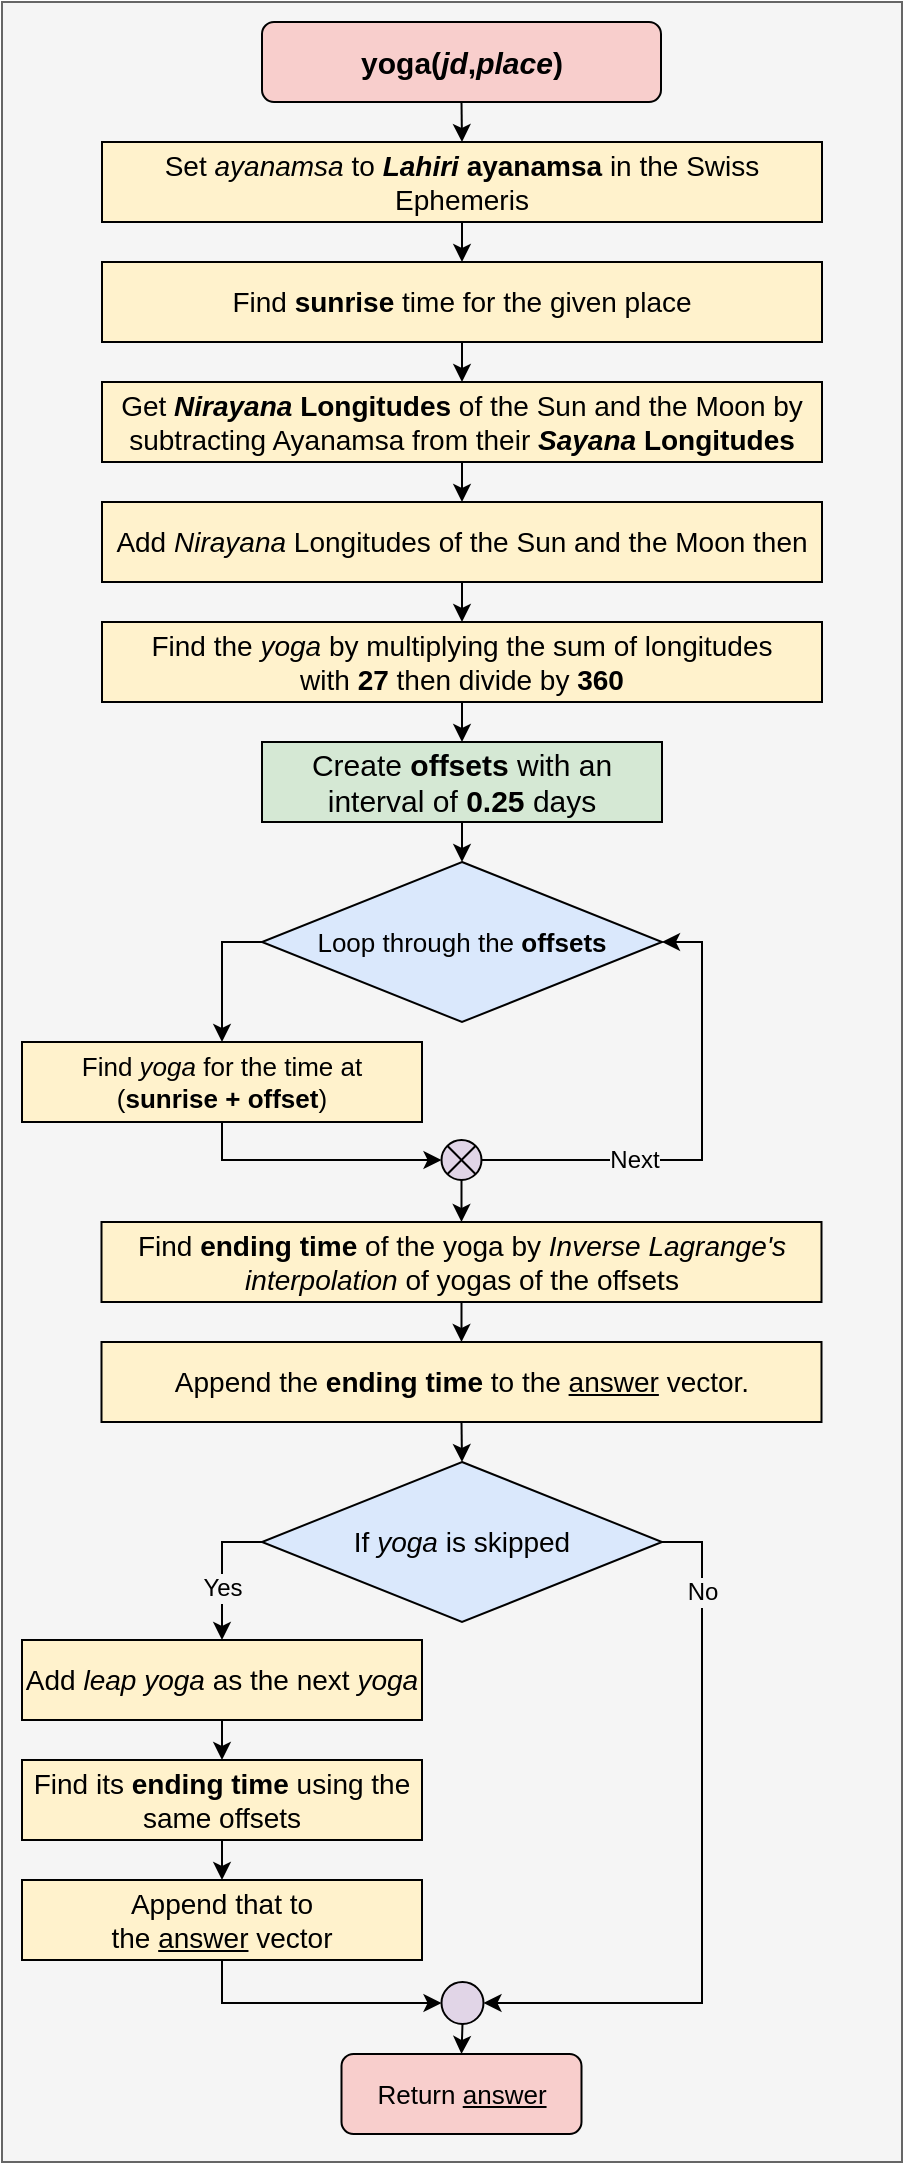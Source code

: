 <mxfile version="20.3.0" type="device"><diagram id="wzckcX343LH9wjDl5wWC" name="Page-1"><mxGraphModel dx="2234" dy="1314" grid="1" gridSize="10" guides="1" tooltips="1" connect="1" arrows="1" fold="1" page="1" pageScale="1" pageWidth="850" pageHeight="1100" math="0" shadow="0"><root><mxCell id="0"/><mxCell id="1" parent="0"/><mxCell id="MkHTtLa7dbkLJHWur8w3-1" value="" style="rounded=0;whiteSpace=wrap;html=1;fontSize=12;strokeColor=#666666;fillColor=#f5f5f5;fontColor=#333333;" vertex="1" parent="1"><mxGeometry x="200" y="10" width="450" height="1080" as="geometry"/></mxCell><mxCell id="MkHTtLa7dbkLJHWur8w3-2" value="&lt;font style=&quot;font-size: 15px;&quot;&gt;&lt;b&gt;yoga(&lt;/b&gt;&lt;i style=&quot;font-weight: bold;&quot;&gt;jd&lt;/i&gt;&lt;b&gt;,&lt;/b&gt;&lt;i style=&quot;font-weight: bold;&quot;&gt;place&lt;/i&gt;&lt;b&gt;)&lt;/b&gt;&lt;/font&gt;" style="rounded=1;whiteSpace=wrap;html=1;fillColor=#f8cecc;strokeColor=default;" vertex="1" parent="1"><mxGeometry x="330" y="20" width="199.5" height="40" as="geometry"/></mxCell><mxCell id="MkHTtLa7dbkLJHWur8w3-3" value="&lt;span style=&quot;font-size: 14px;&quot;&gt;Set&amp;nbsp;&lt;/span&gt;&lt;i style=&quot;font-size: 14px;&quot;&gt;ayanamsa&amp;nbsp;&lt;/i&gt;&lt;span style=&quot;font-size: 14px;&quot;&gt;to&lt;/span&gt;&lt;b style=&quot;font-size: 14px;&quot;&gt;&amp;nbsp;&lt;i&gt;Lahiri&lt;/i&gt;&amp;nbsp;ayanamsa&amp;nbsp;&lt;/b&gt;&lt;span style=&quot;font-size: 14px;&quot;&gt;in the Swiss Ephemeris&lt;/span&gt;" style="rounded=0;whiteSpace=wrap;html=1;fillColor=#fff2cc;strokeColor=default;" vertex="1" parent="1"><mxGeometry x="250" y="80" width="360" height="40" as="geometry"/></mxCell><mxCell id="MkHTtLa7dbkLJHWur8w3-4" value="&lt;span style=&quot;font-size: 14px;&quot;&gt;Find&amp;nbsp;&lt;/span&gt;&lt;b style=&quot;font-size: 14px;&quot;&gt;sunrise&amp;nbsp;&lt;/b&gt;&lt;span style=&quot;font-size: 14px;&quot;&gt;time for the given place&lt;/span&gt;" style="rounded=0;whiteSpace=wrap;html=1;fillColor=#fff2cc;strokeColor=default;" vertex="1" parent="1"><mxGeometry x="250" y="140" width="360" height="40" as="geometry"/></mxCell><mxCell id="MkHTtLa7dbkLJHWur8w3-5" value="&lt;span style=&quot;font-size: 14px;&quot;&gt;Get&amp;nbsp;&lt;/span&gt;&lt;b style=&quot;font-size: 14px;&quot;&gt;&lt;i&gt;Nirayana&amp;nbsp;&lt;/i&gt;Longitudes&amp;nbsp;&lt;/b&gt;&lt;span style=&quot;font-size: 14px;&quot;&gt;of the Sun and the Moon&amp;nbsp;by subtracting Ayanamsa from their&amp;nbsp;&lt;/span&gt;&lt;b style=&quot;font-size: 14px;&quot;&gt;&lt;i&gt;Sayana&lt;/i&gt;&amp;nbsp;Longitudes&lt;/b&gt;" style="rounded=0;whiteSpace=wrap;html=1;fillColor=#fff2cc;strokeColor=default;" vertex="1" parent="1"><mxGeometry x="250" y="200" width="360" height="40" as="geometry"/></mxCell><mxCell id="MkHTtLa7dbkLJHWur8w3-6" value="&lt;span style=&quot;font-size: 14px;&quot;&gt;Add&amp;nbsp;&lt;/span&gt;&lt;i style=&quot;font-size: 14px;&quot;&gt;Nirayana&amp;nbsp;&lt;/i&gt;&lt;span style=&quot;font-size: 14px;&quot;&gt;Longitudes of the Sun and the Moon then&lt;/span&gt;" style="rounded=0;whiteSpace=wrap;html=1;fillColor=#fff2cc;strokeColor=default;" vertex="1" parent="1"><mxGeometry x="250" y="260" width="360" height="40" as="geometry"/></mxCell><mxCell id="MkHTtLa7dbkLJHWur8w3-7" value="&lt;span style=&quot;font-size: 15px;&quot;&gt;Create&amp;nbsp;&lt;/span&gt;&lt;b style=&quot;font-size: 15px;&quot;&gt;offsets&lt;/b&gt;&lt;span style=&quot;font-size: 15px;&quot;&gt;&amp;nbsp;with an interval of&amp;nbsp;&lt;/span&gt;&lt;b style=&quot;font-size: 15px;&quot;&gt;0.25&amp;nbsp;&lt;/b&gt;&lt;span style=&quot;font-size: 15px;&quot;&gt;days&lt;/span&gt;" style="rounded=0;whiteSpace=wrap;html=1;fillColor=#d5e8d4;strokeColor=default;" vertex="1" parent="1"><mxGeometry x="330" y="380" width="200" height="40" as="geometry"/></mxCell><mxCell id="MkHTtLa7dbkLJHWur8w3-8" value="&lt;span style=&quot;font-size: 13px;&quot;&gt;Loop through the&amp;nbsp;&lt;/span&gt;&lt;b style=&quot;font-size: 13px;&quot;&gt;offsets&lt;/b&gt;" style="rhombus;whiteSpace=wrap;html=1;fillColor=#dae8fc;strokeColor=default;" vertex="1" parent="1"><mxGeometry x="330" y="440" width="200" height="80" as="geometry"/></mxCell><mxCell id="MkHTtLa7dbkLJHWur8w3-9" value="&lt;span style=&quot;font-size: 13px;&quot;&gt;Find&amp;nbsp;&lt;/span&gt;&lt;i style=&quot;font-size: 13px;&quot;&gt;yoga&lt;/i&gt;&lt;span style=&quot;font-size: 13px;&quot;&gt;&amp;nbsp;for the time at &lt;br&gt;(&lt;/span&gt;&lt;b style=&quot;font-size: 13px;&quot;&gt;sunrise + offset&lt;/b&gt;&lt;span style=&quot;font-size: 13px;&quot;&gt;)&lt;/span&gt;" style="rounded=0;whiteSpace=wrap;html=1;fillColor=#fff2cc;strokeColor=default;" vertex="1" parent="1"><mxGeometry x="210" y="530" width="200" height="40" as="geometry"/></mxCell><mxCell id="MkHTtLa7dbkLJHWur8w3-10" value="" style="shape=sumEllipse;perimeter=ellipsePerimeter;whiteSpace=wrap;html=1;backgroundOutline=1;fillColor=#e1d5e7;strokeColor=default;" vertex="1" parent="1"><mxGeometry x="419.75" y="579" width="20" height="20" as="geometry"/></mxCell><mxCell id="MkHTtLa7dbkLJHWur8w3-11" value="&lt;span style=&quot;font-size: 14px;&quot;&gt;Find&amp;nbsp;&lt;/span&gt;&lt;b style=&quot;font-size: 14px;&quot;&gt;ending time&lt;/b&gt;&lt;span style=&quot;font-size: 14px;&quot;&gt;&amp;nbsp;of the yoga by&amp;nbsp;&lt;/span&gt;&lt;i style=&quot;font-size: 14px;&quot;&gt;Inverse Lagrange's interpolation&amp;nbsp;&lt;/i&gt;&lt;span style=&quot;font-size: 14px;&quot;&gt;of yogas of the offsets&lt;/span&gt;" style="rounded=0;whiteSpace=wrap;html=1;fillColor=#fff2cc;strokeColor=default;" vertex="1" parent="1"><mxGeometry x="249.75" y="620" width="360" height="40" as="geometry"/></mxCell><mxCell id="MkHTtLa7dbkLJHWur8w3-12" value="&lt;font style=&quot;font-size: 14px;&quot;&gt;Append the&amp;nbsp;&lt;b&gt;ending time&lt;/b&gt;&amp;nbsp;to the&amp;nbsp;&lt;u&gt;answer&lt;/u&gt;&amp;nbsp;&lt;/font&gt;&lt;span style=&quot;font-size: 14px;&quot;&gt;vector.&lt;/span&gt;" style="rounded=0;whiteSpace=wrap;html=1;fillColor=#fff2cc;strokeColor=default;" vertex="1" parent="1"><mxGeometry x="249.75" y="680" width="360" height="40" as="geometry"/></mxCell><mxCell id="MkHTtLa7dbkLJHWur8w3-13" value="&lt;span style=&quot;font-size: 14px;&quot;&gt;If&amp;nbsp;&lt;/span&gt;&lt;i style=&quot;font-size: 14px;&quot;&gt;yoga&amp;nbsp;&lt;/i&gt;&lt;span style=&quot;font-size: 14px;&quot;&gt;is skipped&lt;/span&gt;" style="rhombus;whiteSpace=wrap;html=1;fillColor=#dae8fc;strokeColor=default;" vertex="1" parent="1"><mxGeometry x="330" y="740" width="200" height="80" as="geometry"/></mxCell><mxCell id="MkHTtLa7dbkLJHWur8w3-14" value="&lt;span style=&quot;font-size: 14px;&quot;&gt;Add&amp;nbsp;&lt;/span&gt;&lt;i style=&quot;font-size: 14px;&quot;&gt;leap yoga&amp;nbsp;&lt;/i&gt;&lt;span style=&quot;font-size: 14px;&quot;&gt;as the next&amp;nbsp;&lt;/span&gt;&lt;i style=&quot;font-size: 14px;&quot;&gt;yoga&lt;/i&gt;" style="rounded=0;whiteSpace=wrap;html=1;fillColor=#fff2cc;strokeColor=default;" vertex="1" parent="1"><mxGeometry x="210" y="829" width="200" height="40" as="geometry"/></mxCell><mxCell id="MkHTtLa7dbkLJHWur8w3-15" value="&lt;span style=&quot;font-size: 14px;&quot;&gt;Find its&amp;nbsp;&lt;/span&gt;&lt;b style=&quot;font-size: 14px;&quot;&gt;ending time&lt;/b&gt;&lt;span style=&quot;font-size: 14px;&quot;&gt;&amp;nbsp;using the same offsets&lt;/span&gt;" style="rounded=0;whiteSpace=wrap;html=1;fillColor=#fff2cc;strokeColor=default;" vertex="1" parent="1"><mxGeometry x="210" y="889" width="200" height="40" as="geometry"/></mxCell><mxCell id="MkHTtLa7dbkLJHWur8w3-16" value="&lt;span style=&quot;font-size: 14px;&quot;&gt;Append that to the&amp;nbsp;&lt;/span&gt;&lt;u style=&quot;font-size: 14px;&quot;&gt;answer&lt;/u&gt;&lt;span style=&quot;font-size: 14px;&quot;&gt;&amp;nbsp;vector&lt;/span&gt;" style="rounded=0;whiteSpace=wrap;html=1;fillColor=#fff2cc;strokeColor=default;" vertex="1" parent="1"><mxGeometry x="210" y="949" width="200" height="40" as="geometry"/></mxCell><mxCell id="MkHTtLa7dbkLJHWur8w3-17" value="&lt;font style=&quot;font-size: 13px;&quot;&gt;Return&amp;nbsp;&lt;u&gt;answer&lt;/u&gt;&lt;/font&gt;" style="rounded=1;whiteSpace=wrap;html=1;strokeColor=default;fontSize=14;fillColor=#f8cecc;" vertex="1" parent="1"><mxGeometry x="369.75" y="1036" width="120" height="40" as="geometry"/></mxCell><mxCell id="MkHTtLa7dbkLJHWur8w3-18" value="" style="ellipse;whiteSpace=wrap;html=1;aspect=fixed;fillColor=#e1d5e7;strokeColor=default;" vertex="1" parent="1"><mxGeometry x="419.75" y="1000" width="21" height="21" as="geometry"/></mxCell><mxCell id="MkHTtLa7dbkLJHWur8w3-19" value="" style="endArrow=classic;html=1;rounded=0;entryX=0.5;entryY=0;entryDx=0;entryDy=0;exitX=0.5;exitY=1;exitDx=0;exitDy=0;" edge="1" parent="1" source="MkHTtLa7dbkLJHWur8w3-2" target="MkHTtLa7dbkLJHWur8w3-3"><mxGeometry width="50" height="50" relative="1" as="geometry"><mxPoint x="220" y="340" as="sourcePoint"/><mxPoint x="270" y="290" as="targetPoint"/></mxGeometry></mxCell><mxCell id="MkHTtLa7dbkLJHWur8w3-20" value="" style="endArrow=classic;html=1;rounded=0;entryX=0.5;entryY=0;entryDx=0;entryDy=0;exitX=0.5;exitY=1;exitDx=0;exitDy=0;" edge="1" parent="1" source="MkHTtLa7dbkLJHWur8w3-3" target="MkHTtLa7dbkLJHWur8w3-4"><mxGeometry width="50" height="50" relative="1" as="geometry"><mxPoint x="220" y="330" as="sourcePoint"/><mxPoint x="270" y="280" as="targetPoint"/></mxGeometry></mxCell><mxCell id="MkHTtLa7dbkLJHWur8w3-21" value="" style="endArrow=classic;html=1;rounded=0;entryX=0.5;entryY=0;entryDx=0;entryDy=0;exitX=0.5;exitY=1;exitDx=0;exitDy=0;" edge="1" parent="1" source="MkHTtLa7dbkLJHWur8w3-4" target="MkHTtLa7dbkLJHWur8w3-5"><mxGeometry width="50" height="50" relative="1" as="geometry"><mxPoint x="220" y="330" as="sourcePoint"/><mxPoint x="270" y="280" as="targetPoint"/></mxGeometry></mxCell><mxCell id="MkHTtLa7dbkLJHWur8w3-22" value="" style="endArrow=classic;html=1;rounded=0;entryX=0.5;entryY=0;entryDx=0;entryDy=0;exitX=0.5;exitY=1;exitDx=0;exitDy=0;" edge="1" parent="1" source="MkHTtLa7dbkLJHWur8w3-5" target="MkHTtLa7dbkLJHWur8w3-6"><mxGeometry width="50" height="50" relative="1" as="geometry"><mxPoint x="220" y="330" as="sourcePoint"/><mxPoint x="270" y="280" as="targetPoint"/></mxGeometry></mxCell><mxCell id="MkHTtLa7dbkLJHWur8w3-23" value="" style="endArrow=classic;html=1;rounded=0;entryX=0.5;entryY=0;entryDx=0;entryDy=0;exitX=0.5;exitY=1;exitDx=0;exitDy=0;" edge="1" parent="1" source="MkHTtLa7dbkLJHWur8w3-7" target="MkHTtLa7dbkLJHWur8w3-8"><mxGeometry width="50" height="50" relative="1" as="geometry"><mxPoint x="220" y="390" as="sourcePoint"/><mxPoint x="270" y="340" as="targetPoint"/></mxGeometry></mxCell><mxCell id="MkHTtLa7dbkLJHWur8w3-24" value="" style="endArrow=classic;html=1;rounded=0;entryX=0.5;entryY=0;entryDx=0;entryDy=0;exitX=0;exitY=0.5;exitDx=0;exitDy=0;edgeStyle=orthogonalEdgeStyle;" edge="1" parent="1" source="MkHTtLa7dbkLJHWur8w3-8" target="MkHTtLa7dbkLJHWur8w3-9"><mxGeometry width="50" height="50" relative="1" as="geometry"><mxPoint x="220" y="390" as="sourcePoint"/><mxPoint x="270" y="340" as="targetPoint"/></mxGeometry></mxCell><mxCell id="MkHTtLa7dbkLJHWur8w3-25" value="" style="endArrow=classic;html=1;rounded=0;entryX=0;entryY=0.5;entryDx=0;entryDy=0;exitX=0.5;exitY=1;exitDx=0;exitDy=0;edgeStyle=orthogonalEdgeStyle;" edge="1" parent="1" source="MkHTtLa7dbkLJHWur8w3-9" target="MkHTtLa7dbkLJHWur8w3-10"><mxGeometry width="50" height="50" relative="1" as="geometry"><mxPoint x="220" y="390" as="sourcePoint"/><mxPoint x="270" y="340" as="targetPoint"/></mxGeometry></mxCell><mxCell id="MkHTtLa7dbkLJHWur8w3-26" value="" style="endArrow=classic;html=1;rounded=0;exitX=1;exitY=0.5;exitDx=0;exitDy=0;entryX=1;entryY=0.5;entryDx=0;entryDy=0;edgeStyle=orthogonalEdgeStyle;" edge="1" parent="1" source="MkHTtLa7dbkLJHWur8w3-10" target="MkHTtLa7dbkLJHWur8w3-8"><mxGeometry width="50" height="50" relative="1" as="geometry"><mxPoint x="220" y="390" as="sourcePoint"/><mxPoint x="270" y="340" as="targetPoint"/><Array as="points"><mxPoint x="550" y="589"/><mxPoint x="550" y="480"/></Array></mxGeometry></mxCell><mxCell id="MkHTtLa7dbkLJHWur8w3-27" value="Next" style="edgeLabel;html=1;align=center;verticalAlign=middle;resizable=0;points=[];fontSize=12;labelBackgroundColor=#F5F5F5;" vertex="1" connectable="0" parent="MkHTtLa7dbkLJHWur8w3-26"><mxGeometry x="-0.364" relative="1" as="geometry"><mxPoint as="offset"/></mxGeometry></mxCell><mxCell id="MkHTtLa7dbkLJHWur8w3-28" value="" style="endArrow=classic;html=1;rounded=0;entryX=0.5;entryY=0;entryDx=0;entryDy=0;exitX=0.5;exitY=1;exitDx=0;exitDy=0;" edge="1" parent="1" source="MkHTtLa7dbkLJHWur8w3-10" target="MkHTtLa7dbkLJHWur8w3-11"><mxGeometry width="50" height="50" relative="1" as="geometry"><mxPoint x="220" y="390" as="sourcePoint"/><mxPoint x="270" y="340" as="targetPoint"/></mxGeometry></mxCell><mxCell id="MkHTtLa7dbkLJHWur8w3-29" value="" style="endArrow=classic;html=1;rounded=0;entryX=0.5;entryY=0;entryDx=0;entryDy=0;exitX=0.5;exitY=1;exitDx=0;exitDy=0;" edge="1" parent="1" source="MkHTtLa7dbkLJHWur8w3-11" target="MkHTtLa7dbkLJHWur8w3-12"><mxGeometry width="50" height="50" relative="1" as="geometry"><mxPoint x="220" y="590" as="sourcePoint"/><mxPoint x="270" y="540" as="targetPoint"/></mxGeometry></mxCell><mxCell id="MkHTtLa7dbkLJHWur8w3-30" value="" style="endArrow=classic;html=1;rounded=0;entryX=0.5;entryY=0;entryDx=0;entryDy=0;exitX=0.5;exitY=1;exitDx=0;exitDy=0;" edge="1" parent="1" source="MkHTtLa7dbkLJHWur8w3-12" target="MkHTtLa7dbkLJHWur8w3-13"><mxGeometry width="50" height="50" relative="1" as="geometry"><mxPoint x="220" y="590" as="sourcePoint"/><mxPoint x="270" y="540" as="targetPoint"/></mxGeometry></mxCell><mxCell id="MkHTtLa7dbkLJHWur8w3-31" value="" style="endArrow=classic;html=1;rounded=0;entryX=0.5;entryY=0;entryDx=0;entryDy=0;exitX=0;exitY=0.5;exitDx=0;exitDy=0;edgeStyle=orthogonalEdgeStyle;" edge="1" parent="1" source="MkHTtLa7dbkLJHWur8w3-13" target="MkHTtLa7dbkLJHWur8w3-14"><mxGeometry width="50" height="50" relative="1" as="geometry"><mxPoint x="220" y="590" as="sourcePoint"/><mxPoint x="270" y="540" as="targetPoint"/></mxGeometry></mxCell><mxCell id="MkHTtLa7dbkLJHWur8w3-32" value="&lt;font style=&quot;font-size: 12px;&quot;&gt;Yes&lt;/font&gt;" style="edgeLabel;html=1;align=center;verticalAlign=middle;resizable=0;points=[];fontSize=12;labelBackgroundColor=#F5F5F5;" vertex="1" connectable="0" parent="MkHTtLa7dbkLJHWur8w3-31"><mxGeometry x="-0.061" relative="1" as="geometry"><mxPoint y="10" as="offset"/></mxGeometry></mxCell><mxCell id="MkHTtLa7dbkLJHWur8w3-33" value="" style="endArrow=classic;html=1;rounded=0;entryX=0.5;entryY=0;entryDx=0;entryDy=0;exitX=0.5;exitY=1;exitDx=0;exitDy=0;" edge="1" parent="1" source="MkHTtLa7dbkLJHWur8w3-14" target="MkHTtLa7dbkLJHWur8w3-15"><mxGeometry width="50" height="50" relative="1" as="geometry"><mxPoint x="220" y="890" as="sourcePoint"/><mxPoint x="270" y="840" as="targetPoint"/></mxGeometry></mxCell><mxCell id="MkHTtLa7dbkLJHWur8w3-34" value="" style="endArrow=classic;html=1;rounded=0;entryX=0.5;entryY=0;entryDx=0;entryDy=0;exitX=0.5;exitY=1;exitDx=0;exitDy=0;" edge="1" parent="1" source="MkHTtLa7dbkLJHWur8w3-15" target="MkHTtLa7dbkLJHWur8w3-16"><mxGeometry width="50" height="50" relative="1" as="geometry"><mxPoint x="220" y="890" as="sourcePoint"/><mxPoint x="270" y="840" as="targetPoint"/></mxGeometry></mxCell><mxCell id="MkHTtLa7dbkLJHWur8w3-35" value="" style="endArrow=classic;html=1;rounded=0;entryX=0;entryY=0.5;entryDx=0;entryDy=0;exitX=0.5;exitY=1;exitDx=0;exitDy=0;edgeStyle=orthogonalEdgeStyle;" edge="1" parent="1" source="MkHTtLa7dbkLJHWur8w3-16" target="MkHTtLa7dbkLJHWur8w3-18"><mxGeometry width="50" height="50" relative="1" as="geometry"><mxPoint x="220" y="890" as="sourcePoint"/><mxPoint x="270" y="840" as="targetPoint"/></mxGeometry></mxCell><mxCell id="MkHTtLa7dbkLJHWur8w3-36" value="" style="endArrow=classic;html=1;rounded=0;entryX=1;entryY=0.5;entryDx=0;entryDy=0;exitX=1;exitY=0.5;exitDx=0;exitDy=0;edgeStyle=orthogonalEdgeStyle;" edge="1" parent="1" source="MkHTtLa7dbkLJHWur8w3-13" target="MkHTtLa7dbkLJHWur8w3-18"><mxGeometry width="50" height="50" relative="1" as="geometry"><mxPoint x="220" y="890" as="sourcePoint"/><mxPoint x="270" y="840" as="targetPoint"/><Array as="points"><mxPoint x="550" y="780"/><mxPoint x="550" y="1011"/></Array></mxGeometry></mxCell><mxCell id="MkHTtLa7dbkLJHWur8w3-37" value="No" style="edgeLabel;html=1;align=center;verticalAlign=middle;resizable=0;points=[];fontSize=12;labelBackgroundColor=#F5F5F5;" vertex="1" connectable="0" parent="MkHTtLa7dbkLJHWur8w3-36"><mxGeometry x="-0.731" relative="1" as="geometry"><mxPoint y="-4" as="offset"/></mxGeometry></mxCell><mxCell id="MkHTtLa7dbkLJHWur8w3-38" value="" style="endArrow=classic;html=1;rounded=0;entryX=0.5;entryY=0;entryDx=0;entryDy=0;exitX=0.5;exitY=1;exitDx=0;exitDy=0;" edge="1" parent="1" source="MkHTtLa7dbkLJHWur8w3-18" target="MkHTtLa7dbkLJHWur8w3-17"><mxGeometry width="50" height="50" relative="1" as="geometry"><mxPoint x="220" y="890" as="sourcePoint"/><mxPoint x="270" y="840" as="targetPoint"/></mxGeometry></mxCell><mxCell id="MkHTtLa7dbkLJHWur8w3-39" value="&lt;span style=&quot;font-size: 14px;&quot;&gt;Find the&amp;nbsp;&lt;/span&gt;&lt;i style=&quot;font-size: 14px;&quot;&gt;yoga&amp;nbsp;&lt;/i&gt;&lt;span style=&quot;font-size: 14px;&quot;&gt;by multiplying the sum of longitudes with&amp;nbsp;&lt;/span&gt;&lt;b style=&quot;font-size: 14px;&quot;&gt;27&amp;nbsp;&lt;/b&gt;&lt;span style=&quot;font-size: 14px;&quot;&gt;then divide by&amp;nbsp;&lt;/span&gt;&lt;b style=&quot;font-size: 14px;&quot;&gt;360&lt;/b&gt;" style="rounded=0;whiteSpace=wrap;html=1;fillColor=#fff2cc;strokeColor=default;" vertex="1" parent="1"><mxGeometry x="250" y="320" width="360" height="40" as="geometry"/></mxCell><mxCell id="MkHTtLa7dbkLJHWur8w3-40" value="" style="endArrow=classic;html=1;rounded=0;entryX=0.5;entryY=0;entryDx=0;entryDy=0;exitX=0.5;exitY=1;exitDx=0;exitDy=0;" edge="1" parent="1" source="MkHTtLa7dbkLJHWur8w3-6" target="MkHTtLa7dbkLJHWur8w3-39"><mxGeometry width="50" height="50" relative="1" as="geometry"><mxPoint x="80" y="540" as="sourcePoint"/><mxPoint x="130" y="490" as="targetPoint"/></mxGeometry></mxCell><mxCell id="MkHTtLa7dbkLJHWur8w3-41" value="" style="endArrow=classic;html=1;rounded=0;entryX=0.5;entryY=0;entryDx=0;entryDy=0;exitX=0.5;exitY=1;exitDx=0;exitDy=0;" edge="1" parent="1" source="MkHTtLa7dbkLJHWur8w3-39" target="MkHTtLa7dbkLJHWur8w3-7"><mxGeometry width="50" height="50" relative="1" as="geometry"><mxPoint x="130" y="490" as="sourcePoint"/><mxPoint x="180" y="440" as="targetPoint"/></mxGeometry></mxCell></root></mxGraphModel></diagram></mxfile>